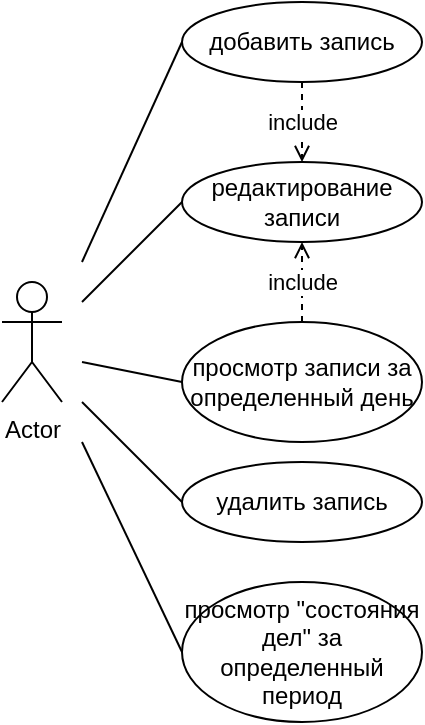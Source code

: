 <mxfile version="12.1.4" type="github" pages="1">
  <diagram id="9crbz9fJ3Gg7VdGXx59i" name="Page-1">
    <mxGraphModel dx="1420" dy="834" grid="1" gridSize="10" guides="1" tooltips="1" connect="1" arrows="1" fold="1" page="1" pageScale="1" pageWidth="827" pageHeight="1169" math="0" shadow="0">
      <root>
        <mxCell id="0"/>
        <mxCell id="1" parent="0"/>
        <mxCell id="lWhZR-5LfOfUeSDtsxpq-1" value="Actor" style="shape=umlActor;verticalLabelPosition=bottom;labelBackgroundColor=#ffffff;verticalAlign=top;html=1;outlineConnect=0;" parent="1" vertex="1">
          <mxGeometry x="50" y="250" width="30" height="60" as="geometry"/>
        </mxCell>
        <mxCell id="lWhZR-5LfOfUeSDtsxpq-2" value="добавить запись" style="ellipse;whiteSpace=wrap;html=1;" parent="1" vertex="1">
          <mxGeometry x="140" y="110" width="120" height="40" as="geometry"/>
        </mxCell>
        <mxCell id="lWhZR-5LfOfUeSDtsxpq-3" value="удалить запись" style="ellipse;whiteSpace=wrap;html=1;" parent="1" vertex="1">
          <mxGeometry x="140" y="340" width="120" height="40" as="geometry"/>
        </mxCell>
        <mxCell id="lWhZR-5LfOfUeSDtsxpq-4" value="просмотр записи за определенный день" style="ellipse;whiteSpace=wrap;html=1;" parent="1" vertex="1">
          <mxGeometry x="140" y="270" width="120" height="60" as="geometry"/>
        </mxCell>
        <mxCell id="lWhZR-5LfOfUeSDtsxpq-5" value="просмотр &quot;состояния дел&quot; за определенный период" style="ellipse;whiteSpace=wrap;html=1;" parent="1" vertex="1">
          <mxGeometry x="140" y="400" width="120" height="70" as="geometry"/>
        </mxCell>
        <mxCell id="lWhZR-5LfOfUeSDtsxpq-6" value="" style="endArrow=none;html=1;entryX=0;entryY=0.5;entryDx=0;entryDy=0;" parent="1" target="lWhZR-5LfOfUeSDtsxpq-2" edge="1">
          <mxGeometry width="50" height="50" relative="1" as="geometry">
            <mxPoint x="90" y="240" as="sourcePoint"/>
            <mxPoint x="140" y="190" as="targetPoint"/>
          </mxGeometry>
        </mxCell>
        <mxCell id="lWhZR-5LfOfUeSDtsxpq-8" value="" style="endArrow=none;html=1;entryX=0;entryY=0.5;entryDx=0;entryDy=0;" parent="1" target="lWhZR-5LfOfUeSDtsxpq-3" edge="1">
          <mxGeometry width="50" height="50" relative="1" as="geometry">
            <mxPoint x="90" y="310" as="sourcePoint"/>
            <mxPoint x="100" y="420" as="targetPoint"/>
          </mxGeometry>
        </mxCell>
        <mxCell id="lWhZR-5LfOfUeSDtsxpq-9" value="" style="endArrow=none;html=1;entryX=0;entryY=0.5;entryDx=0;entryDy=0;" parent="1" target="lWhZR-5LfOfUeSDtsxpq-4" edge="1">
          <mxGeometry width="50" height="50" relative="1" as="geometry">
            <mxPoint x="90" y="290" as="sourcePoint"/>
            <mxPoint x="170" y="230" as="targetPoint"/>
          </mxGeometry>
        </mxCell>
        <mxCell id="lWhZR-5LfOfUeSDtsxpq-10" value="" style="endArrow=none;html=1;entryX=0;entryY=0.5;entryDx=0;entryDy=0;" parent="1" target="lWhZR-5LfOfUeSDtsxpq-5" edge="1">
          <mxGeometry width="50" height="50" relative="1" as="geometry">
            <mxPoint x="90" y="330" as="sourcePoint"/>
            <mxPoint x="170" y="310" as="targetPoint"/>
          </mxGeometry>
        </mxCell>
        <mxCell id="lWhZR-5LfOfUeSDtsxpq-11" value="редактирование записи" style="ellipse;whiteSpace=wrap;html=1;perimeterSpacing=0;" parent="1" vertex="1">
          <mxGeometry x="140" y="190" width="120" height="40" as="geometry"/>
        </mxCell>
        <mxCell id="lWhZR-5LfOfUeSDtsxpq-15" value="include" style="endArrow=open;endSize=6;endFill=0;html=1;dashed=1;startArrow=none;startFill=0;exitX=0.5;exitY=1;exitDx=0;exitDy=0;entryX=0.5;entryY=0;entryDx=0;entryDy=0;" parent="1" source="lWhZR-5LfOfUeSDtsxpq-2" target="lWhZR-5LfOfUeSDtsxpq-11" edge="1">
          <mxGeometry width="160" relative="1" as="geometry">
            <mxPoint x="360" y="70" as="sourcePoint"/>
            <mxPoint x="340" y="170" as="targetPoint"/>
          </mxGeometry>
        </mxCell>
        <mxCell id="lWhZR-5LfOfUeSDtsxpq-16" value="" style="endArrow=none;html=1;entryX=0;entryY=0.5;entryDx=0;entryDy=0;" parent="1" target="lWhZR-5LfOfUeSDtsxpq-11" edge="1">
          <mxGeometry width="50" height="50" relative="1" as="geometry">
            <mxPoint x="90" y="260" as="sourcePoint"/>
            <mxPoint x="100" y="490" as="targetPoint"/>
          </mxGeometry>
        </mxCell>
        <mxCell id="lWhZR-5LfOfUeSDtsxpq-17" value="include" style="endArrow=open;endSize=6;endFill=0;html=1;dashed=1;startArrow=none;startFill=0;exitX=0.5;exitY=0;exitDx=0;exitDy=0;entryX=0.5;entryY=1;entryDx=0;entryDy=0;" parent="1" source="lWhZR-5LfOfUeSDtsxpq-4" target="lWhZR-5LfOfUeSDtsxpq-11" edge="1">
          <mxGeometry width="160" relative="1" as="geometry">
            <mxPoint x="210" y="160" as="sourcePoint"/>
            <mxPoint x="210" y="200" as="targetPoint"/>
          </mxGeometry>
        </mxCell>
      </root>
    </mxGraphModel>
  </diagram>
</mxfile>
